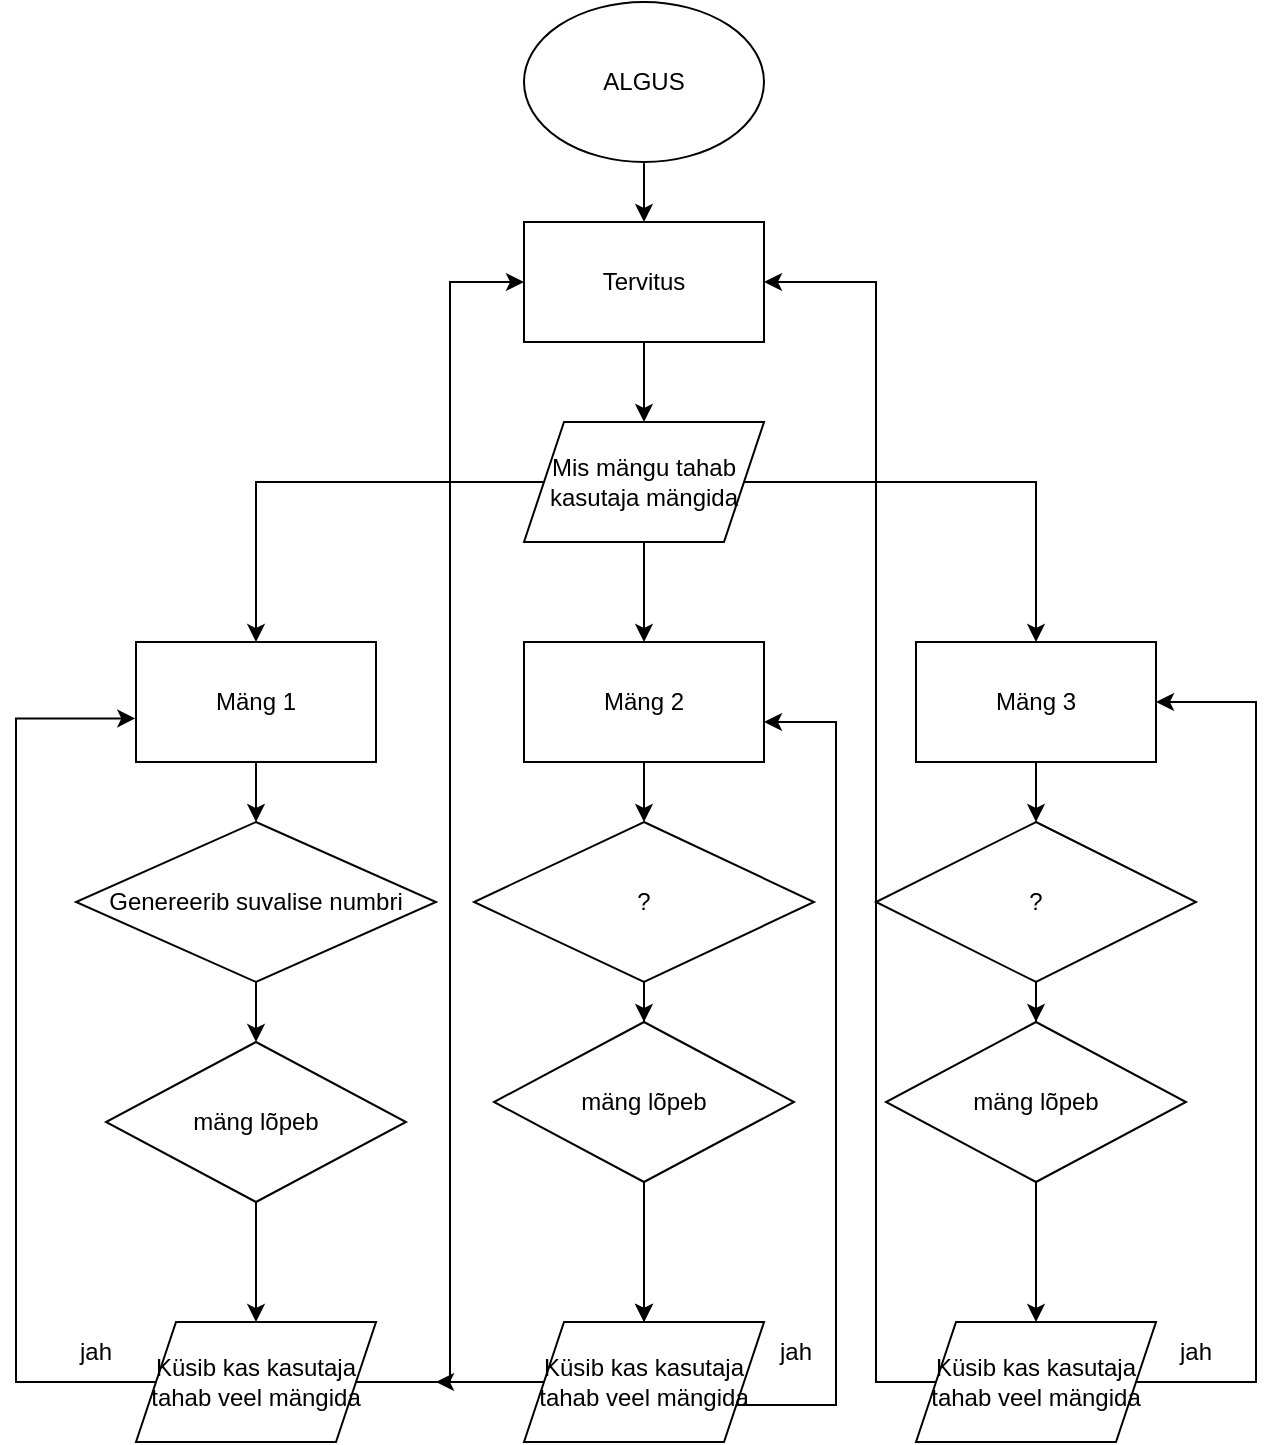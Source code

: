 <mxfile version="15.4.3" type="device"><diagram id="IQ-VlVqns12lXEb8nFcg" name="Page-1"><mxGraphModel dx="1038" dy="579" grid="1" gridSize="10" guides="1" tooltips="1" connect="1" arrows="1" fold="1" page="1" pageScale="1" pageWidth="827" pageHeight="1169" math="0" shadow="0"><root><mxCell id="0"/><mxCell id="1" parent="0"/><mxCell id="EYFYGHe_v6pLvOihVzA8-10" style="edgeStyle=orthogonalEdgeStyle;rounded=0;orthogonalLoop=1;jettySize=auto;html=1;entryX=0.5;entryY=0;entryDx=0;entryDy=0;" edge="1" parent="1" source="EYFYGHe_v6pLvOihVzA8-1" target="EYFYGHe_v6pLvOihVzA8-2"><mxGeometry relative="1" as="geometry"/></mxCell><mxCell id="EYFYGHe_v6pLvOihVzA8-1" value="ALGUS" style="ellipse;whiteSpace=wrap;html=1;" vertex="1" parent="1"><mxGeometry x="354" width="120" height="80" as="geometry"/></mxCell><mxCell id="EYFYGHe_v6pLvOihVzA8-11" style="edgeStyle=orthogonalEdgeStyle;rounded=0;orthogonalLoop=1;jettySize=auto;html=1;" edge="1" parent="1" source="EYFYGHe_v6pLvOihVzA8-2" target="EYFYGHe_v6pLvOihVzA8-3"><mxGeometry relative="1" as="geometry"/></mxCell><mxCell id="EYFYGHe_v6pLvOihVzA8-2" value="Tervitus" style="rounded=0;whiteSpace=wrap;html=1;" vertex="1" parent="1"><mxGeometry x="354" y="110" width="120" height="60" as="geometry"/></mxCell><mxCell id="EYFYGHe_v6pLvOihVzA8-7" style="edgeStyle=orthogonalEdgeStyle;rounded=0;orthogonalLoop=1;jettySize=auto;html=1;" edge="1" parent="1" source="EYFYGHe_v6pLvOihVzA8-3" target="EYFYGHe_v6pLvOihVzA8-4"><mxGeometry relative="1" as="geometry"/></mxCell><mxCell id="EYFYGHe_v6pLvOihVzA8-8" style="edgeStyle=orthogonalEdgeStyle;rounded=0;orthogonalLoop=1;jettySize=auto;html=1;entryX=0.5;entryY=0;entryDx=0;entryDy=0;" edge="1" parent="1" source="EYFYGHe_v6pLvOihVzA8-3" target="EYFYGHe_v6pLvOihVzA8-5"><mxGeometry relative="1" as="geometry"/></mxCell><mxCell id="EYFYGHe_v6pLvOihVzA8-9" style="edgeStyle=orthogonalEdgeStyle;rounded=0;orthogonalLoop=1;jettySize=auto;html=1;" edge="1" parent="1" source="EYFYGHe_v6pLvOihVzA8-3" target="EYFYGHe_v6pLvOihVzA8-6"><mxGeometry relative="1" as="geometry"/></mxCell><mxCell id="EYFYGHe_v6pLvOihVzA8-3" value="Mis mängu tahab kasutaja mängida" style="shape=parallelogram;perimeter=parallelogramPerimeter;whiteSpace=wrap;html=1;fixedSize=1;" vertex="1" parent="1"><mxGeometry x="354" y="210" width="120" height="60" as="geometry"/></mxCell><mxCell id="EYFYGHe_v6pLvOihVzA8-15" style="edgeStyle=orthogonalEdgeStyle;rounded=0;orthogonalLoop=1;jettySize=auto;html=1;entryX=0.5;entryY=0;entryDx=0;entryDy=0;" edge="1" parent="1" source="EYFYGHe_v6pLvOihVzA8-4" target="EYFYGHe_v6pLvOihVzA8-12"><mxGeometry relative="1" as="geometry"/></mxCell><mxCell id="EYFYGHe_v6pLvOihVzA8-4" value="Mäng 1" style="rounded=0;whiteSpace=wrap;html=1;" vertex="1" parent="1"><mxGeometry x="160" y="320" width="120" height="60" as="geometry"/></mxCell><mxCell id="EYFYGHe_v6pLvOihVzA8-16" style="edgeStyle=orthogonalEdgeStyle;rounded=0;orthogonalLoop=1;jettySize=auto;html=1;entryX=0.5;entryY=0;entryDx=0;entryDy=0;" edge="1" parent="1" source="EYFYGHe_v6pLvOihVzA8-5" target="EYFYGHe_v6pLvOihVzA8-13"><mxGeometry relative="1" as="geometry"/></mxCell><mxCell id="EYFYGHe_v6pLvOihVzA8-5" value="Mäng 2" style="rounded=0;whiteSpace=wrap;html=1;" vertex="1" parent="1"><mxGeometry x="354" y="320" width="120" height="60" as="geometry"/></mxCell><mxCell id="EYFYGHe_v6pLvOihVzA8-17" style="edgeStyle=orthogonalEdgeStyle;rounded=0;orthogonalLoop=1;jettySize=auto;html=1;" edge="1" parent="1" source="EYFYGHe_v6pLvOihVzA8-6" target="EYFYGHe_v6pLvOihVzA8-14"><mxGeometry relative="1" as="geometry"/></mxCell><mxCell id="EYFYGHe_v6pLvOihVzA8-6" value="Mäng 3" style="rounded=0;whiteSpace=wrap;html=1;" vertex="1" parent="1"><mxGeometry x="550" y="320" width="120" height="60" as="geometry"/></mxCell><mxCell id="EYFYGHe_v6pLvOihVzA8-24" style="edgeStyle=orthogonalEdgeStyle;rounded=0;orthogonalLoop=1;jettySize=auto;html=1;entryX=0.5;entryY=0;entryDx=0;entryDy=0;" edge="1" parent="1" source="EYFYGHe_v6pLvOihVzA8-12" target="EYFYGHe_v6pLvOihVzA8-21"><mxGeometry relative="1" as="geometry"/></mxCell><mxCell id="EYFYGHe_v6pLvOihVzA8-12" value="Genereerib suvalise numbri" style="rhombus;whiteSpace=wrap;html=1;" vertex="1" parent="1"><mxGeometry x="130" y="410" width="180" height="80" as="geometry"/></mxCell><mxCell id="EYFYGHe_v6pLvOihVzA8-25" style="edgeStyle=orthogonalEdgeStyle;rounded=0;orthogonalLoop=1;jettySize=auto;html=1;entryX=0.5;entryY=0;entryDx=0;entryDy=0;" edge="1" parent="1" source="EYFYGHe_v6pLvOihVzA8-13" target="EYFYGHe_v6pLvOihVzA8-22"><mxGeometry relative="1" as="geometry"/></mxCell><mxCell id="EYFYGHe_v6pLvOihVzA8-13" value="?" style="rhombus;whiteSpace=wrap;html=1;" vertex="1" parent="1"><mxGeometry x="329" y="410" width="170" height="80" as="geometry"/></mxCell><mxCell id="EYFYGHe_v6pLvOihVzA8-26" style="edgeStyle=orthogonalEdgeStyle;rounded=0;orthogonalLoop=1;jettySize=auto;html=1;entryX=0.5;entryY=0;entryDx=0;entryDy=0;" edge="1" parent="1" source="EYFYGHe_v6pLvOihVzA8-14" target="EYFYGHe_v6pLvOihVzA8-23"><mxGeometry relative="1" as="geometry"/></mxCell><mxCell id="EYFYGHe_v6pLvOihVzA8-14" value="?" style="rhombus;whiteSpace=wrap;html=1;" vertex="1" parent="1"><mxGeometry x="530" y="410" width="160" height="80" as="geometry"/></mxCell><mxCell id="EYFYGHe_v6pLvOihVzA8-31" style="edgeStyle=orthogonalEdgeStyle;rounded=0;orthogonalLoop=1;jettySize=auto;html=1;startArrow=none;exitX=1;exitY=0.75;exitDx=0;exitDy=0;" edge="1" parent="1" source="EYFYGHe_v6pLvOihVzA8-18"><mxGeometry relative="1" as="geometry"><mxPoint x="474" y="360" as="targetPoint"/><Array as="points"><mxPoint x="510" y="702"/><mxPoint x="510" y="360"/></Array></mxGeometry></mxCell><mxCell id="EYFYGHe_v6pLvOihVzA8-39" style="edgeStyle=orthogonalEdgeStyle;rounded=0;orthogonalLoop=1;jettySize=auto;html=1;" edge="1" parent="1" source="EYFYGHe_v6pLvOihVzA8-18"><mxGeometry relative="1" as="geometry"><mxPoint x="310" y="690" as="targetPoint"/></mxGeometry></mxCell><mxCell id="EYFYGHe_v6pLvOihVzA8-18" value="Küsib kas kasutaja tahab veel mängida" style="shape=parallelogram;perimeter=parallelogramPerimeter;whiteSpace=wrap;html=1;fixedSize=1;" vertex="1" parent="1"><mxGeometry x="354" y="660" width="120" height="60" as="geometry"/></mxCell><mxCell id="EYFYGHe_v6pLvOihVzA8-36" style="edgeStyle=orthogonalEdgeStyle;rounded=0;orthogonalLoop=1;jettySize=auto;html=1;entryX=1;entryY=0.5;entryDx=0;entryDy=0;" edge="1" parent="1" source="EYFYGHe_v6pLvOihVzA8-19" target="EYFYGHe_v6pLvOihVzA8-6"><mxGeometry relative="1" as="geometry"><Array as="points"><mxPoint x="720" y="690"/><mxPoint x="720" y="350"/></Array></mxGeometry></mxCell><mxCell id="EYFYGHe_v6pLvOihVzA8-40" style="edgeStyle=orthogonalEdgeStyle;rounded=0;orthogonalLoop=1;jettySize=auto;html=1;entryX=1;entryY=0.5;entryDx=0;entryDy=0;" edge="1" parent="1" source="EYFYGHe_v6pLvOihVzA8-19" target="EYFYGHe_v6pLvOihVzA8-2"><mxGeometry relative="1" as="geometry"><Array as="points"><mxPoint x="530" y="690"/><mxPoint x="530" y="140"/></Array></mxGeometry></mxCell><mxCell id="EYFYGHe_v6pLvOihVzA8-19" value="Küsib kas kasutaja tahab veel mängida" style="shape=parallelogram;perimeter=parallelogramPerimeter;whiteSpace=wrap;html=1;fixedSize=1;" vertex="1" parent="1"><mxGeometry x="550" y="660" width="120" height="60" as="geometry"/></mxCell><mxCell id="EYFYGHe_v6pLvOihVzA8-30" style="edgeStyle=orthogonalEdgeStyle;rounded=0;orthogonalLoop=1;jettySize=auto;html=1;entryX=-0.003;entryY=0.637;entryDx=0;entryDy=0;entryPerimeter=0;" edge="1" parent="1" source="EYFYGHe_v6pLvOihVzA8-20" target="EYFYGHe_v6pLvOihVzA8-4"><mxGeometry relative="1" as="geometry"><Array as="points"><mxPoint x="100" y="690"/><mxPoint x="100" y="358"/></Array></mxGeometry></mxCell><mxCell id="EYFYGHe_v6pLvOihVzA8-38" style="edgeStyle=orthogonalEdgeStyle;rounded=0;orthogonalLoop=1;jettySize=auto;html=1;entryX=0;entryY=0.5;entryDx=0;entryDy=0;" edge="1" parent="1" source="EYFYGHe_v6pLvOihVzA8-20" target="EYFYGHe_v6pLvOihVzA8-2"><mxGeometry relative="1" as="geometry"/></mxCell><mxCell id="EYFYGHe_v6pLvOihVzA8-20" value="Küsib kas kasutaja tahab veel mängida" style="shape=parallelogram;perimeter=parallelogramPerimeter;whiteSpace=wrap;html=1;fixedSize=1;" vertex="1" parent="1"><mxGeometry x="160" y="660" width="120" height="60" as="geometry"/></mxCell><mxCell id="EYFYGHe_v6pLvOihVzA8-27" style="edgeStyle=orthogonalEdgeStyle;rounded=0;orthogonalLoop=1;jettySize=auto;html=1;entryX=0.5;entryY=0;entryDx=0;entryDy=0;" edge="1" parent="1" source="EYFYGHe_v6pLvOihVzA8-21" target="EYFYGHe_v6pLvOihVzA8-20"><mxGeometry relative="1" as="geometry"/></mxCell><mxCell id="EYFYGHe_v6pLvOihVzA8-21" value="mäng lõpeb" style="rhombus;whiteSpace=wrap;html=1;" vertex="1" parent="1"><mxGeometry x="145" y="520" width="150" height="80" as="geometry"/></mxCell><mxCell id="EYFYGHe_v6pLvOihVzA8-28" style="edgeStyle=orthogonalEdgeStyle;rounded=0;orthogonalLoop=1;jettySize=auto;html=1;entryX=0.5;entryY=0;entryDx=0;entryDy=0;" edge="1" parent="1" source="EYFYGHe_v6pLvOihVzA8-22" target="EYFYGHe_v6pLvOihVzA8-18"><mxGeometry relative="1" as="geometry"/></mxCell><mxCell id="EYFYGHe_v6pLvOihVzA8-32" style="edgeStyle=orthogonalEdgeStyle;rounded=0;orthogonalLoop=1;jettySize=auto;html=1;" edge="1" parent="1" source="EYFYGHe_v6pLvOihVzA8-22"><mxGeometry relative="1" as="geometry"><mxPoint x="414" y="660" as="targetPoint"/></mxGeometry></mxCell><mxCell id="EYFYGHe_v6pLvOihVzA8-22" value="mäng lõpeb" style="rhombus;whiteSpace=wrap;html=1;" vertex="1" parent="1"><mxGeometry x="339" y="510" width="150" height="80" as="geometry"/></mxCell><mxCell id="EYFYGHe_v6pLvOihVzA8-29" style="edgeStyle=orthogonalEdgeStyle;rounded=0;orthogonalLoop=1;jettySize=auto;html=1;" edge="1" parent="1" source="EYFYGHe_v6pLvOihVzA8-23" target="EYFYGHe_v6pLvOihVzA8-19"><mxGeometry relative="1" as="geometry"/></mxCell><mxCell id="EYFYGHe_v6pLvOihVzA8-23" value="mäng lõpeb" style="rhombus;whiteSpace=wrap;html=1;" vertex="1" parent="1"><mxGeometry x="535" y="510" width="150" height="80" as="geometry"/></mxCell><mxCell id="EYFYGHe_v6pLvOihVzA8-33" value="jah" style="text;html=1;strokeColor=none;fillColor=none;align=center;verticalAlign=middle;whiteSpace=wrap;rounded=0;" vertex="1" parent="1"><mxGeometry x="110" y="660" width="60" height="30" as="geometry"/></mxCell><mxCell id="EYFYGHe_v6pLvOihVzA8-34" value="jah" style="text;html=1;strokeColor=none;fillColor=none;align=center;verticalAlign=middle;whiteSpace=wrap;rounded=0;" vertex="1" parent="1"><mxGeometry x="460" y="660" width="60" height="30" as="geometry"/></mxCell><mxCell id="EYFYGHe_v6pLvOihVzA8-37" value="jah" style="text;html=1;strokeColor=none;fillColor=none;align=center;verticalAlign=middle;whiteSpace=wrap;rounded=0;" vertex="1" parent="1"><mxGeometry x="660" y="660" width="60" height="30" as="geometry"/></mxCell></root></mxGraphModel></diagram></mxfile>